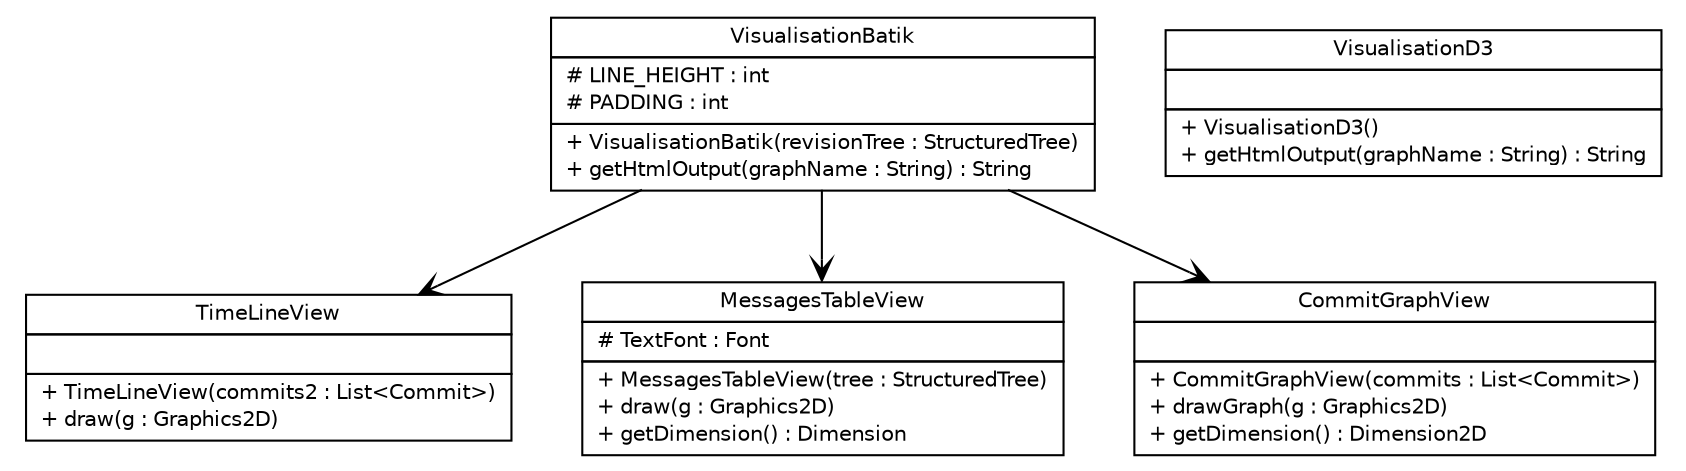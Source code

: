 #!/usr/local/bin/dot
#
# Class diagram 
# Generated by UMLGraph version R5_6-24-gf6e263 (http://www.umlgraph.org/)
#

digraph G {
	edge [fontname="Helvetica",fontsize=10,labelfontname="Helvetica",labelfontsize=10];
	node [fontname="Helvetica",fontsize=10,shape=plaintext];
	nodesep=0.25;
	ranksep=0.5;
	// de.tud.plt.r43ples.visualisation.TimeLineView
	c43 [label=<<table title="de.tud.plt.r43ples.visualisation.TimeLineView" border="0" cellborder="1" cellspacing="0" cellpadding="2" port="p" href="./TimeLineView.html">
		<tr><td><table border="0" cellspacing="0" cellpadding="1">
<tr><td align="center" balign="center"> TimeLineView </td></tr>
		</table></td></tr>
		<tr><td><table border="0" cellspacing="0" cellpadding="1">
<tr><td align="left" balign="left">  </td></tr>
		</table></td></tr>
		<tr><td><table border="0" cellspacing="0" cellpadding="1">
<tr><td align="left" balign="left"> + TimeLineView(commits2 : List&lt;Commit&gt;) </td></tr>
<tr><td align="left" balign="left"> + draw(g : Graphics2D) </td></tr>
		</table></td></tr>
		</table>>, URL="./TimeLineView.html", fontname="Helvetica", fontcolor="black", fontsize=10.0];
	// de.tud.plt.r43ples.visualisation.VisualisationBatik
	c44 [label=<<table title="de.tud.plt.r43ples.visualisation.VisualisationBatik" border="0" cellborder="1" cellspacing="0" cellpadding="2" port="p" href="./VisualisationBatik.html">
		<tr><td><table border="0" cellspacing="0" cellpadding="1">
<tr><td align="center" balign="center"> VisualisationBatik </td></tr>
		</table></td></tr>
		<tr><td><table border="0" cellspacing="0" cellpadding="1">
<tr><td align="left" balign="left"> # LINE_HEIGHT : int </td></tr>
<tr><td align="left" balign="left"> # PADDING : int </td></tr>
		</table></td></tr>
		<tr><td><table border="0" cellspacing="0" cellpadding="1">
<tr><td align="left" balign="left"> + VisualisationBatik(revisionTree : StructuredTree) </td></tr>
<tr><td align="left" balign="left"> + getHtmlOutput(graphName : String) : String </td></tr>
		</table></td></tr>
		</table>>, URL="./VisualisationBatik.html", fontname="Helvetica", fontcolor="black", fontsize=10.0];
	// de.tud.plt.r43ples.visualisation.MessagesTableView
	c45 [label=<<table title="de.tud.plt.r43ples.visualisation.MessagesTableView" border="0" cellborder="1" cellspacing="0" cellpadding="2" port="p" href="./MessagesTableView.html">
		<tr><td><table border="0" cellspacing="0" cellpadding="1">
<tr><td align="center" balign="center"> MessagesTableView </td></tr>
		</table></td></tr>
		<tr><td><table border="0" cellspacing="0" cellpadding="1">
<tr><td align="left" balign="left"> # TextFont : Font </td></tr>
		</table></td></tr>
		<tr><td><table border="0" cellspacing="0" cellpadding="1">
<tr><td align="left" balign="left"> + MessagesTableView(tree : StructuredTree) </td></tr>
<tr><td align="left" balign="left"> + draw(g : Graphics2D) </td></tr>
<tr><td align="left" balign="left"> + getDimension() : Dimension </td></tr>
		</table></td></tr>
		</table>>, URL="./MessagesTableView.html", fontname="Helvetica", fontcolor="black", fontsize=10.0];
	// de.tud.plt.r43ples.visualisation.CommitGraphView
	c46 [label=<<table title="de.tud.plt.r43ples.visualisation.CommitGraphView" border="0" cellborder="1" cellspacing="0" cellpadding="2" port="p" href="./CommitGraphView.html">
		<tr><td><table border="0" cellspacing="0" cellpadding="1">
<tr><td align="center" balign="center"> CommitGraphView </td></tr>
		</table></td></tr>
		<tr><td><table border="0" cellspacing="0" cellpadding="1">
<tr><td align="left" balign="left">  </td></tr>
		</table></td></tr>
		<tr><td><table border="0" cellspacing="0" cellpadding="1">
<tr><td align="left" balign="left"> + CommitGraphView(commits : List&lt;Commit&gt;) </td></tr>
<tr><td align="left" balign="left"> + drawGraph(g : Graphics2D) </td></tr>
<tr><td align="left" balign="left"> + getDimension() : Dimension2D </td></tr>
		</table></td></tr>
		</table>>, URL="./CommitGraphView.html", fontname="Helvetica", fontcolor="black", fontsize=10.0];
	// de.tud.plt.r43ples.visualisation.VisualisationD3
	c47 [label=<<table title="de.tud.plt.r43ples.visualisation.VisualisationD3" border="0" cellborder="1" cellspacing="0" cellpadding="2" port="p" href="./VisualisationD3.html">
		<tr><td><table border="0" cellspacing="0" cellpadding="1">
<tr><td align="center" balign="center"> VisualisationD3 </td></tr>
		</table></td></tr>
		<tr><td><table border="0" cellspacing="0" cellpadding="1">
<tr><td align="left" balign="left">  </td></tr>
		</table></td></tr>
		<tr><td><table border="0" cellspacing="0" cellpadding="1">
<tr><td align="left" balign="left"> + VisualisationD3() </td></tr>
<tr><td align="left" balign="left"> + getHtmlOutput(graphName : String) : String </td></tr>
		</table></td></tr>
		</table>>, URL="./VisualisationD3.html", fontname="Helvetica", fontcolor="black", fontsize=10.0];
	// de.tud.plt.r43ples.visualisation.VisualisationBatik NAVASSOC de.tud.plt.r43ples.visualisation.TimeLineView
	c44:p -> c43:p [taillabel="", label="", headlabel="", fontname="Helvetica", fontcolor="black", fontsize=10.0, color="black", arrowhead=open];
	// de.tud.plt.r43ples.visualisation.VisualisationBatik NAVASSOC de.tud.plt.r43ples.visualisation.CommitGraphView
	c44:p -> c46:p [taillabel="", label="", headlabel="", fontname="Helvetica", fontcolor="black", fontsize=10.0, color="black", arrowhead=open];
	// de.tud.plt.r43ples.visualisation.VisualisationBatik NAVASSOC de.tud.plt.r43ples.visualisation.MessagesTableView
	c44:p -> c45:p [taillabel="", label="", headlabel="", fontname="Helvetica", fontcolor="black", fontsize=10.0, color="black", arrowhead=open];
}

